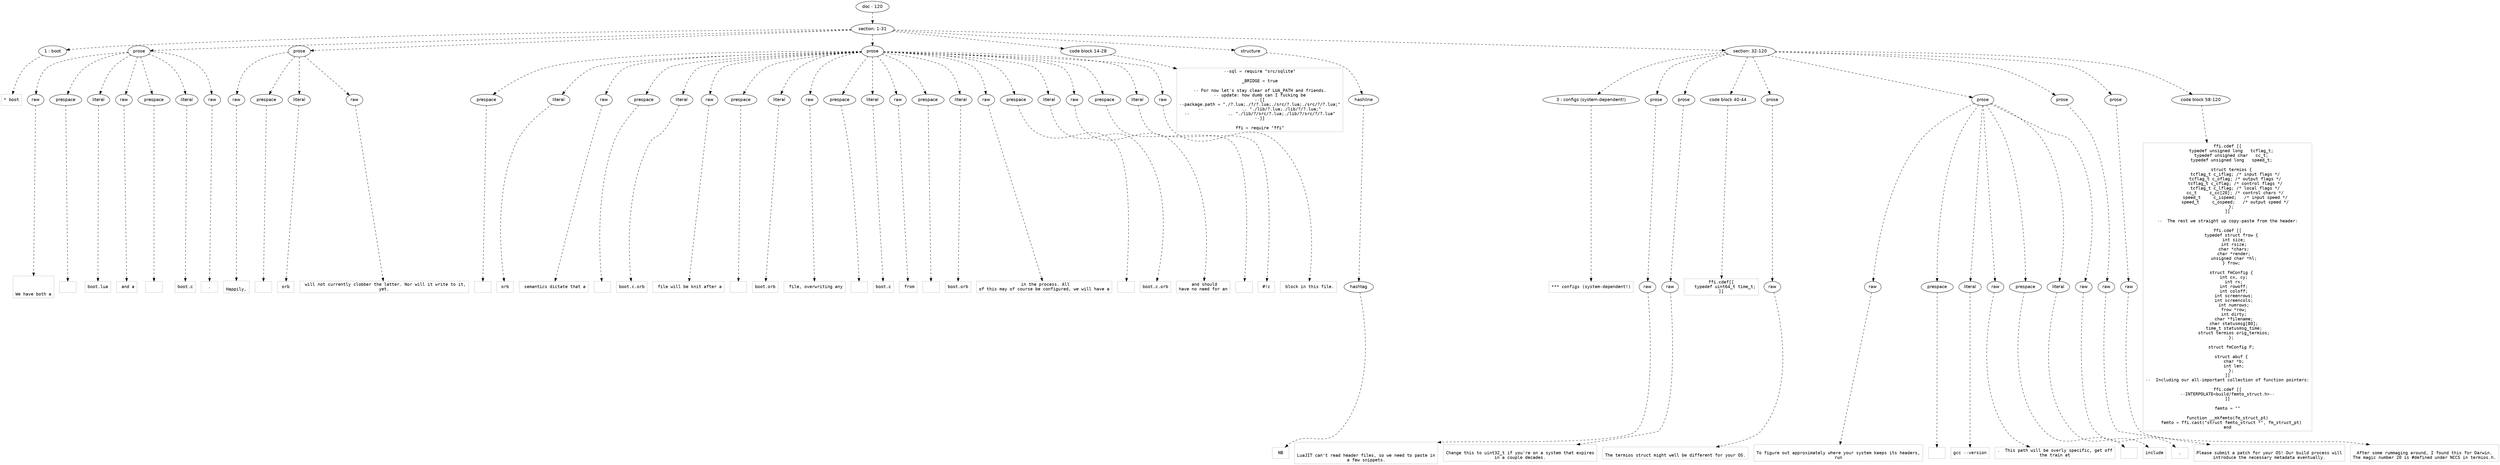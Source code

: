 digraph lpegNode {

node [fontname=Helvetica]
edge [style=dashed]

doc_0 [label="doc - 120"]


doc_0 -> { section_1}
{rank=same; section_1}

section_1 [label="section: 1-31"]


// END RANK doc_0

section_1 -> { header_2 prose_3 prose_4 prose_5 codeblock_6 structure_7 section_8}
{rank=same; header_2 prose_3 prose_4 prose_5 codeblock_6 structure_7 section_8}

header_2 [label="1 : boot"]

prose_3 [label="prose"]

prose_4 [label="prose"]

prose_5 [label="prose"]

codeblock_6 [label="code block 14-28"]

structure_7 [label="structure"]

section_8 [label="section: 32-120"]


// END RANK section_1

header_2 -> leaf_9
leaf_9  [color=Gray,shape=rectangle,fontname=Inconsolata,label="* boot"]
// END RANK header_2

prose_3 -> { raw_10 prespace_11 literal_12 raw_13 prespace_14 literal_15 raw_16}
{rank=same; raw_10 prespace_11 literal_12 raw_13 prespace_14 literal_15 raw_16}

raw_10 [label="raw"]

prespace_11 [label="prespace"]

literal_12 [label="literal"]

raw_13 [label="raw"]

prespace_14 [label="prespace"]

literal_15 [label="literal"]

raw_16 [label="raw"]


// END RANK prose_3

raw_10 -> leaf_17
leaf_17  [color=Gray,shape=rectangle,fontname=Inconsolata,label="


We have both a"]
// END RANK raw_10

prespace_11 -> leaf_18
leaf_18  [color=Gray,shape=rectangle,fontname=Inconsolata,label=" "]
// END RANK prespace_11

literal_12 -> leaf_19
leaf_19  [color=Gray,shape=rectangle,fontname=Inconsolata,label="boot.lua"]
// END RANK literal_12

raw_13 -> leaf_20
leaf_20  [color=Gray,shape=rectangle,fontname=Inconsolata,label=" and a"]
// END RANK raw_13

prespace_14 -> leaf_21
leaf_21  [color=Gray,shape=rectangle,fontname=Inconsolata,label=" "]
// END RANK prespace_14

literal_15 -> leaf_22
leaf_22  [color=Gray,shape=rectangle,fontname=Inconsolata,label="boot.c"]
// END RANK literal_15

raw_16 -> leaf_23
leaf_23  [color=Gray,shape=rectangle,fontname=Inconsolata,label=".
"]
// END RANK raw_16

prose_4 -> { raw_24 prespace_25 literal_26 raw_27}
{rank=same; raw_24 prespace_25 literal_26 raw_27}

raw_24 [label="raw"]

prespace_25 [label="prespace"]

literal_26 [label="literal"]

raw_27 [label="raw"]


// END RANK prose_4

raw_24 -> leaf_28
leaf_28  [color=Gray,shape=rectangle,fontname=Inconsolata,label="
Happily,"]
// END RANK raw_24

prespace_25 -> leaf_29
leaf_29  [color=Gray,shape=rectangle,fontname=Inconsolata,label=" "]
// END RANK prespace_25

literal_26 -> leaf_30
leaf_30  [color=Gray,shape=rectangle,fontname=Inconsolata,label="orb"]
// END RANK literal_26

raw_27 -> leaf_31
leaf_31  [color=Gray,shape=rectangle,fontname=Inconsolata,label=" will not currently clobber the latter. Nor will it write to it,
yet.
"]
// END RANK raw_27

prose_5 -> { prespace_32 literal_33 raw_34 prespace_35 literal_36 raw_37 prespace_38 literal_39 raw_40 prespace_41 literal_42 raw_43 prespace_44 literal_45 raw_46 prespace_47 literal_48 raw_49 prespace_50 literal_51 raw_52}
{rank=same; prespace_32 literal_33 raw_34 prespace_35 literal_36 raw_37 prespace_38 literal_39 raw_40 prespace_41 literal_42 raw_43 prespace_44 literal_45 raw_46 prespace_47 literal_48 raw_49 prespace_50 literal_51 raw_52}

prespace_32 [label="prespace"]

literal_33 [label="literal"]

raw_34 [label="raw"]

prespace_35 [label="prespace"]

literal_36 [label="literal"]

raw_37 [label="raw"]

prespace_38 [label="prespace"]

literal_39 [label="literal"]

raw_40 [label="raw"]

prespace_41 [label="prespace"]

literal_42 [label="literal"]

raw_43 [label="raw"]

prespace_44 [label="prespace"]

literal_45 [label="literal"]

raw_46 [label="raw"]

prespace_47 [label="prespace"]

literal_48 [label="literal"]

raw_49 [label="raw"]

prespace_50 [label="prespace"]

literal_51 [label="literal"]

raw_52 [label="raw"]


// END RANK prose_5

prespace_32 -> leaf_53
leaf_53  [color=Gray,shape=rectangle,fontname=Inconsolata,label=""]
// END RANK prespace_32

literal_33 -> leaf_54
leaf_54  [color=Gray,shape=rectangle,fontname=Inconsolata,label="orb"]
// END RANK literal_33

raw_34 -> leaf_55
leaf_55  [color=Gray,shape=rectangle,fontname=Inconsolata,label=" semantics dictate that a"]
// END RANK raw_34

prespace_35 -> leaf_56
leaf_56  [color=Gray,shape=rectangle,fontname=Inconsolata,label=" "]
// END RANK prespace_35

literal_36 -> leaf_57
leaf_57  [color=Gray,shape=rectangle,fontname=Inconsolata,label="boot.c.orb"]
// END RANK literal_36

raw_37 -> leaf_58
leaf_58  [color=Gray,shape=rectangle,fontname=Inconsolata,label=" file will be knit after a"]
// END RANK raw_37

prespace_38 -> leaf_59
leaf_59  [color=Gray,shape=rectangle,fontname=Inconsolata,label=""]
// END RANK prespace_38

literal_39 -> leaf_60
leaf_60  [color=Gray,shape=rectangle,fontname=Inconsolata,label="boot.orb"]
// END RANK literal_39

raw_40 -> leaf_61
leaf_61  [color=Gray,shape=rectangle,fontname=Inconsolata,label=" file, overwriting any"]
// END RANK raw_40

prespace_41 -> leaf_62
leaf_62  [color=Gray,shape=rectangle,fontname=Inconsolata,label=" "]
// END RANK prespace_41

literal_42 -> leaf_63
leaf_63  [color=Gray,shape=rectangle,fontname=Inconsolata,label="boot.c"]
// END RANK literal_42

raw_43 -> leaf_64
leaf_64  [color=Gray,shape=rectangle,fontname=Inconsolata,label=" from"]
// END RANK raw_43

prespace_44 -> leaf_65
leaf_65  [color=Gray,shape=rectangle,fontname=Inconsolata,label=" "]
// END RANK prespace_44

literal_45 -> leaf_66
leaf_66  [color=Gray,shape=rectangle,fontname=Inconsolata,label="boot.orb"]
// END RANK literal_45

raw_46 -> leaf_67
leaf_67  [color=Gray,shape=rectangle,fontname=Inconsolata,label=" in the process. All
of this may of course be configured, we will have a"]
// END RANK raw_46

prespace_47 -> leaf_68
leaf_68  [color=Gray,shape=rectangle,fontname=Inconsolata,label=" "]
// END RANK prespace_47

literal_48 -> leaf_69
leaf_69  [color=Gray,shape=rectangle,fontname=Inconsolata,label="boot.c.orb"]
// END RANK literal_48

raw_49 -> leaf_70
leaf_70  [color=Gray,shape=rectangle,fontname=Inconsolata,label=" and should
have no need for an"]
// END RANK raw_49

prespace_50 -> leaf_71
leaf_71  [color=Gray,shape=rectangle,fontname=Inconsolata,label=" "]
// END RANK prespace_50

literal_51 -> leaf_72
leaf_72  [color=Gray,shape=rectangle,fontname=Inconsolata,label="#!c"]
// END RANK literal_51

raw_52 -> leaf_73
leaf_73  [color=Gray,shape=rectangle,fontname=Inconsolata,label=" block in this file.
"]
// END RANK raw_52

codeblock_6 -> leaf_74
leaf_74  [color=Gray,shape=rectangle,fontname=Inconsolata,label="--sql = require \"src/sqlite\"

_BRIDGE = true

-- For now let's stay clear of LUA_PATH and friends.
-- update: how dumb can I fucking be
--[[
--package.path = \"./?.lua;./?/?.lua;./src/?.lua;./src/?/?.lua;\"
--               .. \"./lib/?.lua;./lib/?/?.lua;\"
--               .. \"./lib/?/src/?.lua;./lib/?/src/?/?.lua\"
--]]

ffi = require \"ffi\""]
// END RANK codeblock_6

structure_7 -> { hashline_75}
{rank=same; hashline_75}

hashline_75 [label="hashline"]


// END RANK structure_7

hashline_75 -> { hashtag_76}
{rank=same; hashtag_76}

hashtag_76 [label="hashtag"]


// END RANK hashline_75

hashtag_76 -> leaf_77
leaf_77  [color=Gray,shape=rectangle,fontname=Inconsolata,label="NB"]
// END RANK hashtag_76

section_8 -> { header_78 prose_79 prose_80 codeblock_81 prose_82 prose_83 prose_84 prose_85 codeblock_86}
{rank=same; header_78 prose_79 prose_80 codeblock_81 prose_82 prose_83 prose_84 prose_85 codeblock_86}

header_78 [label="3 : configs (system-dependent!)"]

prose_79 [label="prose"]

prose_80 [label="prose"]

codeblock_81 [label="code block 40-44"]

prose_82 [label="prose"]

prose_83 [label="prose"]

prose_84 [label="prose"]

prose_85 [label="prose"]

codeblock_86 [label="code block 58-120"]


// END RANK section_8

header_78 -> leaf_87
leaf_87  [color=Gray,shape=rectangle,fontname=Inconsolata,label="*** configs (system-dependent!)"]
// END RANK header_78

prose_79 -> { raw_88}
{rank=same; raw_88}

raw_88 [label="raw"]


// END RANK prose_79

raw_88 -> leaf_89
leaf_89  [color=Gray,shape=rectangle,fontname=Inconsolata,label="

LuaJIT can't read header files, so we need to paste in
a few snippets.
"]
// END RANK raw_88

prose_80 -> { raw_90}
{rank=same; raw_90}

raw_90 [label="raw"]


// END RANK prose_80

raw_90 -> leaf_91
leaf_91  [color=Gray,shape=rectangle,fontname=Inconsolata,label="
Change this to uint32_t if you're on a system that expires
in a couple decades.
"]
// END RANK raw_90

codeblock_81 -> leaf_92
leaf_92  [color=Gray,shape=rectangle,fontname=Inconsolata,label="ffi.cdef[[
   typedef uint64_t time_t;
]]"]
// END RANK codeblock_81

prose_82 -> { raw_93}
{rank=same; raw_93}

raw_93 [label="raw"]


// END RANK prose_82

raw_93 -> leaf_94
leaf_94  [color=Gray,shape=rectangle,fontname=Inconsolata,label="
The termios struct might well be different for your OS.
"]
// END RANK raw_93

prose_83 -> { raw_95 prespace_96 literal_97 raw_98 prespace_99 literal_100 raw_101}
{rank=same; raw_95 prespace_96 literal_97 raw_98 prespace_99 literal_100 raw_101}

raw_95 [label="raw"]

prespace_96 [label="prespace"]

literal_97 [label="literal"]

raw_98 [label="raw"]

prespace_99 [label="prespace"]

literal_100 [label="literal"]

raw_101 [label="raw"]


// END RANK prose_83

raw_95 -> leaf_102
leaf_102  [color=Gray,shape=rectangle,fontname=Inconsolata,label="
To figure out approximately where your system keeps its headers,
run"]
// END RANK raw_95

prespace_96 -> leaf_103
leaf_103  [color=Gray,shape=rectangle,fontname=Inconsolata,label=" "]
// END RANK prespace_96

literal_97 -> leaf_104
leaf_104  [color=Gray,shape=rectangle,fontname=Inconsolata,label="gcc --version"]
// END RANK literal_97

raw_98 -> leaf_105
leaf_105  [color=Gray,shape=rectangle,fontname=Inconsolata,label=".  This path will be overly specific, get off
the train at"]
// END RANK raw_98

prespace_99 -> leaf_106
leaf_106  [color=Gray,shape=rectangle,fontname=Inconsolata,label=" "]
// END RANK prespace_99

literal_100 -> leaf_107
leaf_107  [color=Gray,shape=rectangle,fontname=Inconsolata,label="include"]
// END RANK literal_100

raw_101 -> leaf_108
leaf_108  [color=Gray,shape=rectangle,fontname=Inconsolata,label=".
"]
// END RANK raw_101

prose_84 -> { raw_109}
{rank=same; raw_109}

raw_109 [label="raw"]


// END RANK prose_84

raw_109 -> leaf_110
leaf_110  [color=Gray,shape=rectangle,fontname=Inconsolata,label="
Please submit a patch for your OS! Our build process will
introduce the necessary metadata eventually.
"]
// END RANK raw_109

prose_85 -> { raw_111}
{rank=same; raw_111}

raw_111 [label="raw"]


// END RANK prose_85

raw_111 -> leaf_112
leaf_112  [color=Gray,shape=rectangle,fontname=Inconsolata,label="
After some rummaging around, I found this for Darwin.
The magic number 20 is #defined under NCCS in termios.h.
"]
// END RANK raw_111

codeblock_86 -> leaf_113
leaf_113  [color=Gray,shape=rectangle,fontname=Inconsolata,label="ffi.cdef [[
   typedef unsigned long   tcflag_t;
   typedef unsigned char   cc_t;
   typedef unsigned long   speed_t;

   struct termios {
      tcflag_t c_iflag; /* input flags */
      tcflag_t c_oflag; /* output flags */
      tcflag_t c_cflag; /* control flags */
      tcflag_t c_lflag; /* local flags */
      cc_t     c_cc[20]; /* control chars */
      speed_t     c_ispeed;   /* input speed */
      speed_t     c_ospeed;   /* output speed */
   };
]]

--  The rest we straight up copy-paste from the header:

ffi.cdef [[
   typedef struct frow {
     int size;
     int rsize;
     char *chars;
     char *render;
     unsigned char *hl;
   } frow;

   struct fmConfig {
     int cx, cy;
     int rx;
     int rowoff;
     int coloff;
     int screenrows;
     int screencols;
     int numrows;
     frow *row;
     int dirty;
     char *filename;
     char statusmsg[80];
     time_t statusmsg_time;
     struct termios orig_termios;
   };

   struct fmConfig F;

   struct abuf {
     char *b;
     int len;
   };
]]
--  Including our all-important collection of function pointers:

ffi.cdef [[
--INTERPOLATE<build/femto_struct.h>--
]]

femto = \"\"

function __mkfemto(fm_struct_pt)
   femto = ffi.cast(\"struct femto_struct *\", fm_struct_pt)
end"]
// END RANK codeblock_86


}

